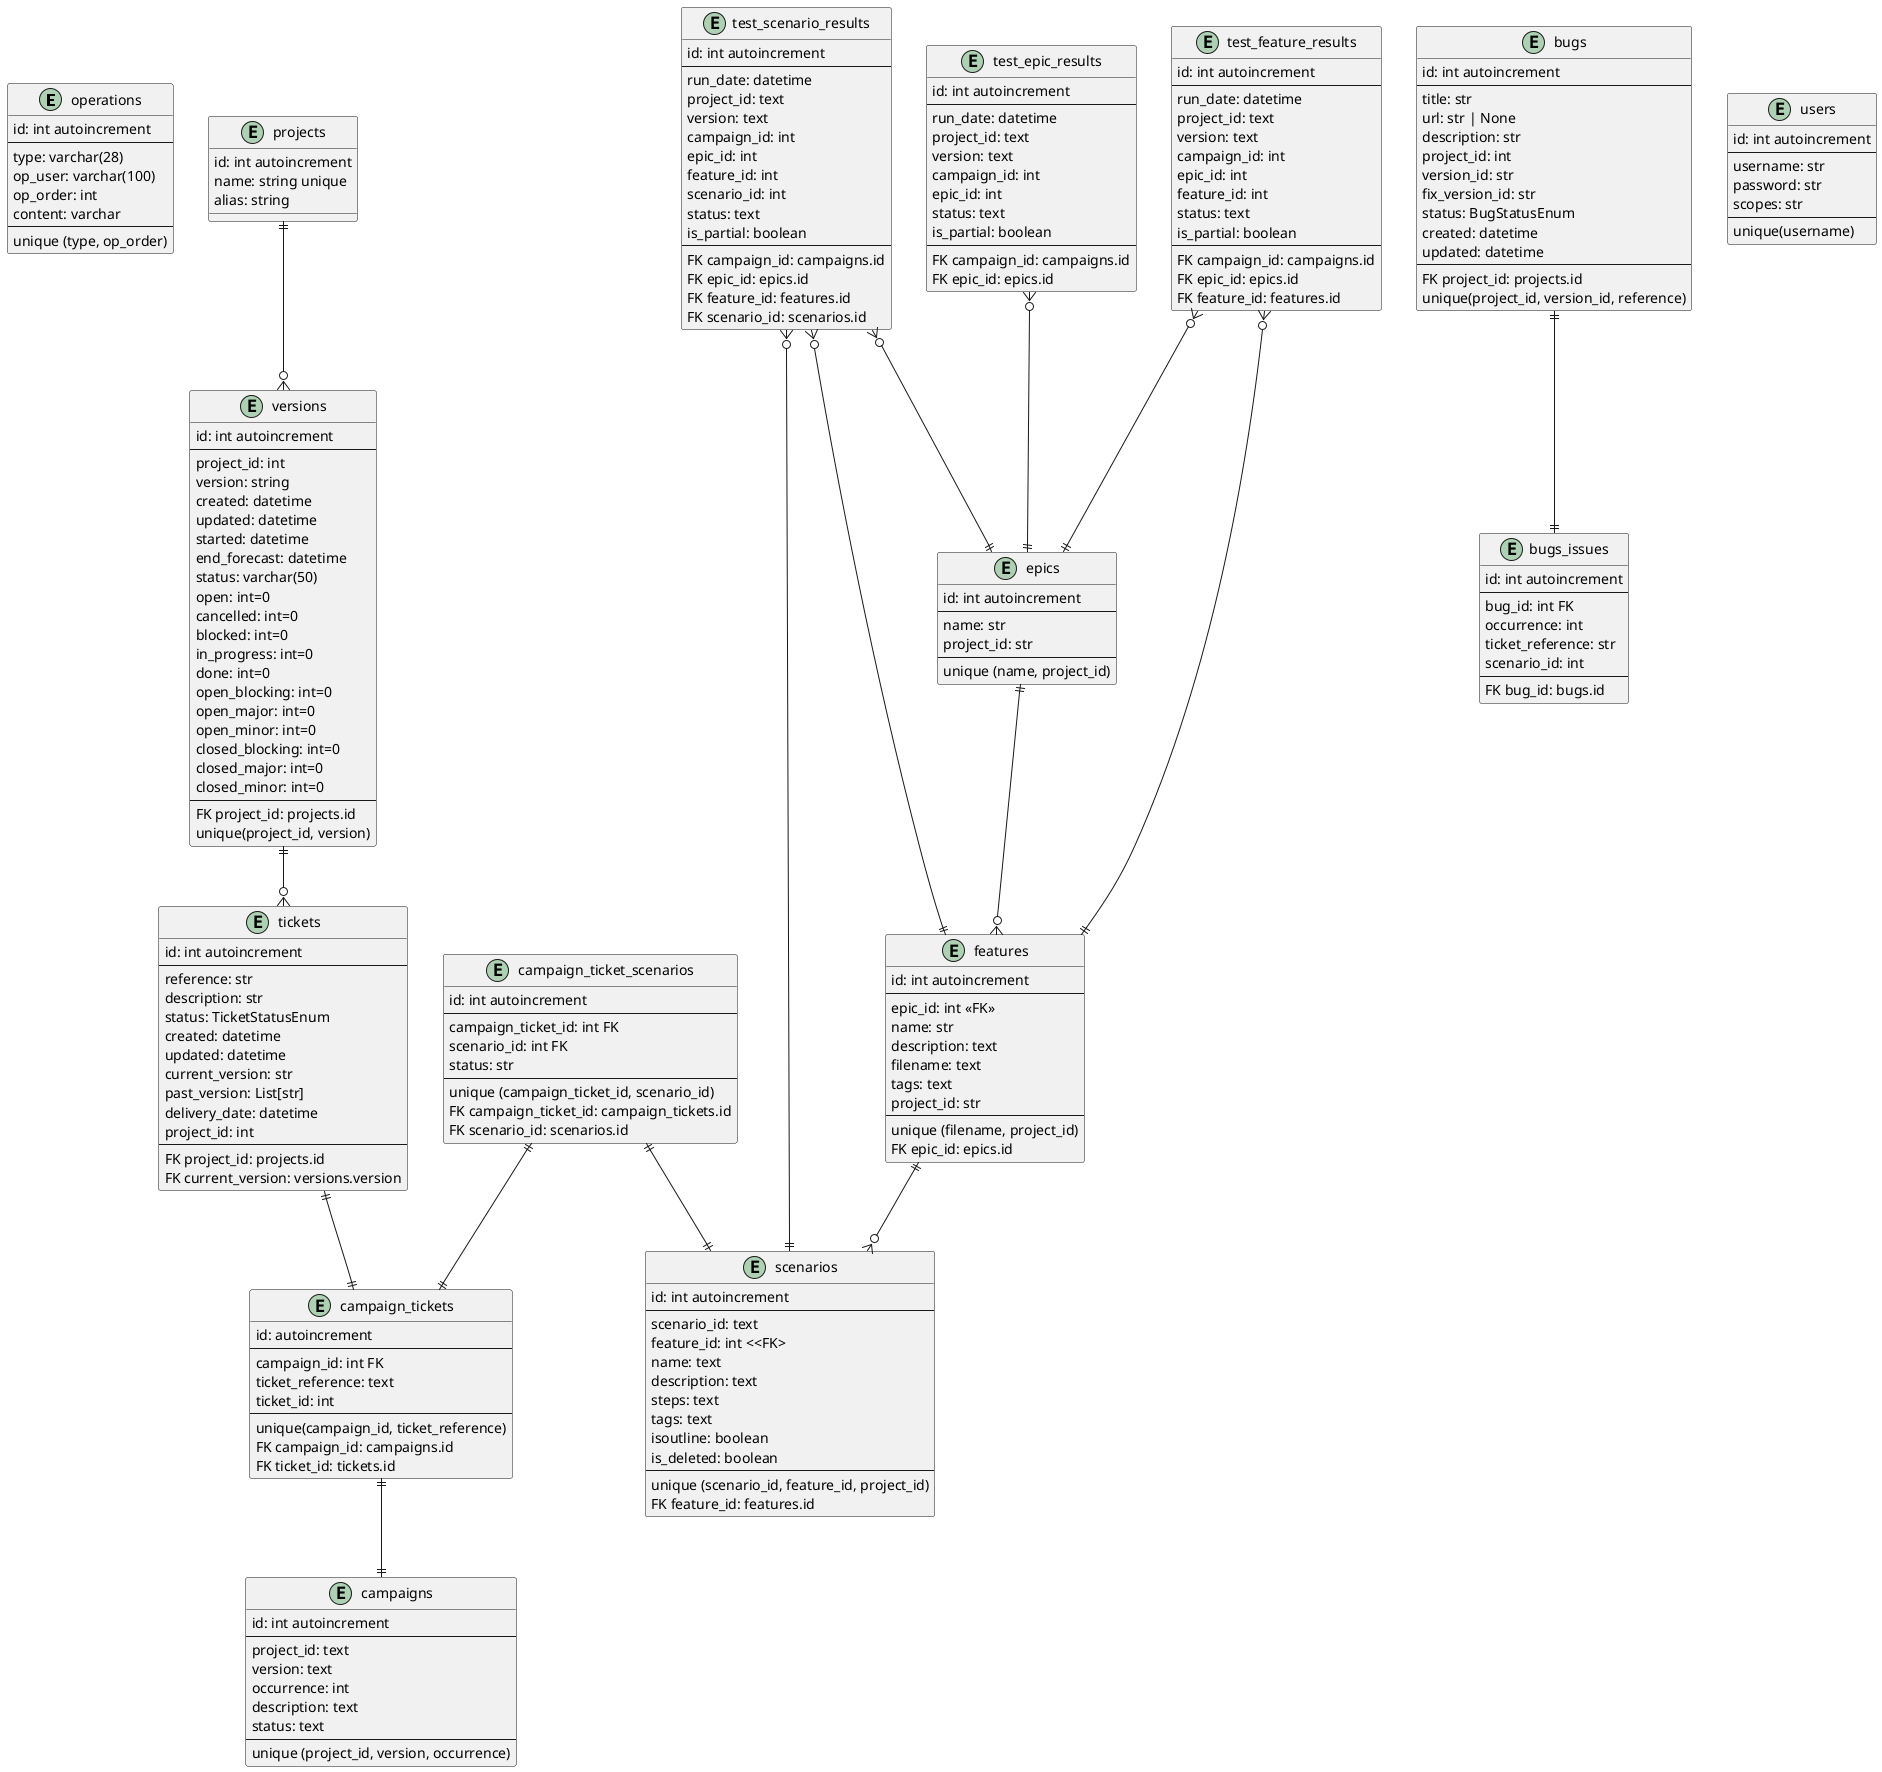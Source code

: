 @startuml
'https://plantuml.com/sequence-diagram
' -----------------------------------------
' Maintenance
' -----------------------------------------

entity operations {
id: int autoincrement
--
type: varchar(28)
op_user: varchar(100)
op_order: int
content: varchar
--
unique (type, op_order)
}

' -----------------------------------------
' Repository
' -----------------------------------------
entity epics {
id: int autoincrement
--
name: str
project_id: str
--
unique (name, project_id)
}

entity features {
id: int autoincrement
--
epic_id: int <<FK>>
name: str
description: text
filename: text
tags: text
project_id: str
--
unique (filename, project_id)
FK epic_id: epics.id
}

entity scenarios {
id: int autoincrement
--
scenario_id: text
feature_id: int <<FK>
name: text
description: text
steps: text
tags: text
isoutline: boolean
is_deleted: boolean
--
unique (scenario_id, feature_id, project_id)
FK feature_id: features.id
}

' one epic per feature, zero more features per epic
epics ||--o{ features
' one feature per scenario_internal_id, zero more scenarios per feature
features ||--o{ scenarios

' -----------------------------------------
' Campaigns
' -----------------------------------------

entity campaigns {
id: int autoincrement
--
project_id: text
version: text
occurrence: int
description: text
status: text
--
unique (project_id, version, occurrence)
}

' link between campaign and ticket
entity campaign_tickets{
id: autoincrement
---
campaign_id: int FK
ticket_reference: text
ticket_id: int
---
unique(campaign_id, ticket_reference)
FK campaign_id: campaigns.id
FK ticket_id: tickets.id
}

' link between campaign-ticket and scenario
entity campaign_ticket_scenarios {
id: int autoincrement
--
campaign_ticket_id: int FK
scenario_id: int FK
status: str
--
unique (campaign_ticket_id, scenario_id)
FK campaign_ticket_id: campaign_tickets.id
FK scenario_id: scenarios.id
}
campaign_tickets ||--|| campaigns
campaign_ticket_scenarios ||--|| campaign_tickets
campaign_ticket_scenarios ||--|| scenarios

' -----------------------------------------
' Test result
' -----------------------------------------

entity test_scenario_results {
id: int autoincrement
--
run_date: datetime
project_id: text
version: text
campaign_id: int
epic_id: int
feature_id: int
scenario_id: int
status: text
is_partial: boolean
--
FK campaign_id: campaigns.id
FK epic_id: epics.id
FK feature_id: features.id
FK scenario_id: scenarios.id
}
test_scenario_results }o--|| scenarios
test_scenario_results }o--|| epics
test_scenario_results }o--|| features

entity test_feature_results {
id: int autoincrement
--
run_date: datetime
project_id: text
version: text
campaign_id: int
epic_id: int
feature_id: int
status: text
is_partial: boolean
--
FK campaign_id: campaigns.id
FK epic_id: epics.id
FK feature_id: features.id
}

test_feature_results }o--|| epics
test_feature_results }o--|| features

entity test_epic_results {
id: int autoincrement
--
run_date: datetime
project_id: text
version: text
campaign_id: int
epic_id: int
status: text
is_partial: boolean
--
FK campaign_id: campaigns.id
FK epic_id: epics.id
}
test_epic_results }o--|| epics

' -----------------------------------------
' Project
' -----------------------------------------

entity projects {
id: int autoincrement
name: string unique
alias: string
}

entity versions {
id: int autoincrement
---
project_id: int
version: string
created: datetime
updated: datetime
started: datetime
end_forecast: datetime
status: varchar(50)
open: int=0
cancelled: int=0
blocked: int=0
in_progress: int=0
done: int=0
open_blocking: int=0
open_major: int=0
open_minor: int=0
closed_blocking: int=0
closed_major: int=0
closed_minor: int=0
---
FK project_id: projects.id
unique(project_id, version)
}

entity tickets {
id: int autoincrement
---
reference: str
description: str
status: TicketStatusEnum
created: datetime
updated: datetime
current_version: str
past_version: List[str]
delivery_date: datetime
project_id: int
---
FK project_id: projects.id
FK current_version: versions.version
}

entity bugs {
id: int autoincrement
---
title: str
url: str | None
description: str
project_id: int
version_id: str
fix_version_id: str
status: BugStatusEnum
created: datetime
updated: datetime
---
FK project_id: projects.id
unique(project_id, version_id, reference)
}

entity bugs_issues {
id: int autoincrement
---
bug_id: int FK
occurrence: int
ticket_reference: str
scenario_id: int
---
FK bug_id: bugs.id
' Managing as light relationship
'FK campaign_ticket_scenario_id: campaign_ticket_scenarios.id
}

' one bug to many issues, one issue to many bugs
bugs ||--|| bugs_issues

projects ||--o{ versions
versions ||--o{ tickets
tickets ||--|| campaign_tickets

' -----------------------------------------
' Users
' -----------------------------------------
entity users{
id: int autoincrement
---
username: str
password: str
scopes: str
---
unique(username)
}
@enduml